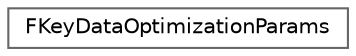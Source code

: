 digraph "Graphical Class Hierarchy"
{
 // INTERACTIVE_SVG=YES
 // LATEX_PDF_SIZE
  bgcolor="transparent";
  edge [fontname=Helvetica,fontsize=10,labelfontname=Helvetica,labelfontsize=10];
  node [fontname=Helvetica,fontsize=10,shape=box,height=0.2,width=0.4];
  rankdir="LR";
  Node0 [id="Node000000",label="FKeyDataOptimizationParams",height=0.2,width=0.4,color="grey40", fillcolor="white", style="filled",URL="$d7/d98/structFKeyDataOptimizationParams.html",tooltip="Parameter structure passed to UE::MovieScene::Optimize that defines optimization parameters."];
}
